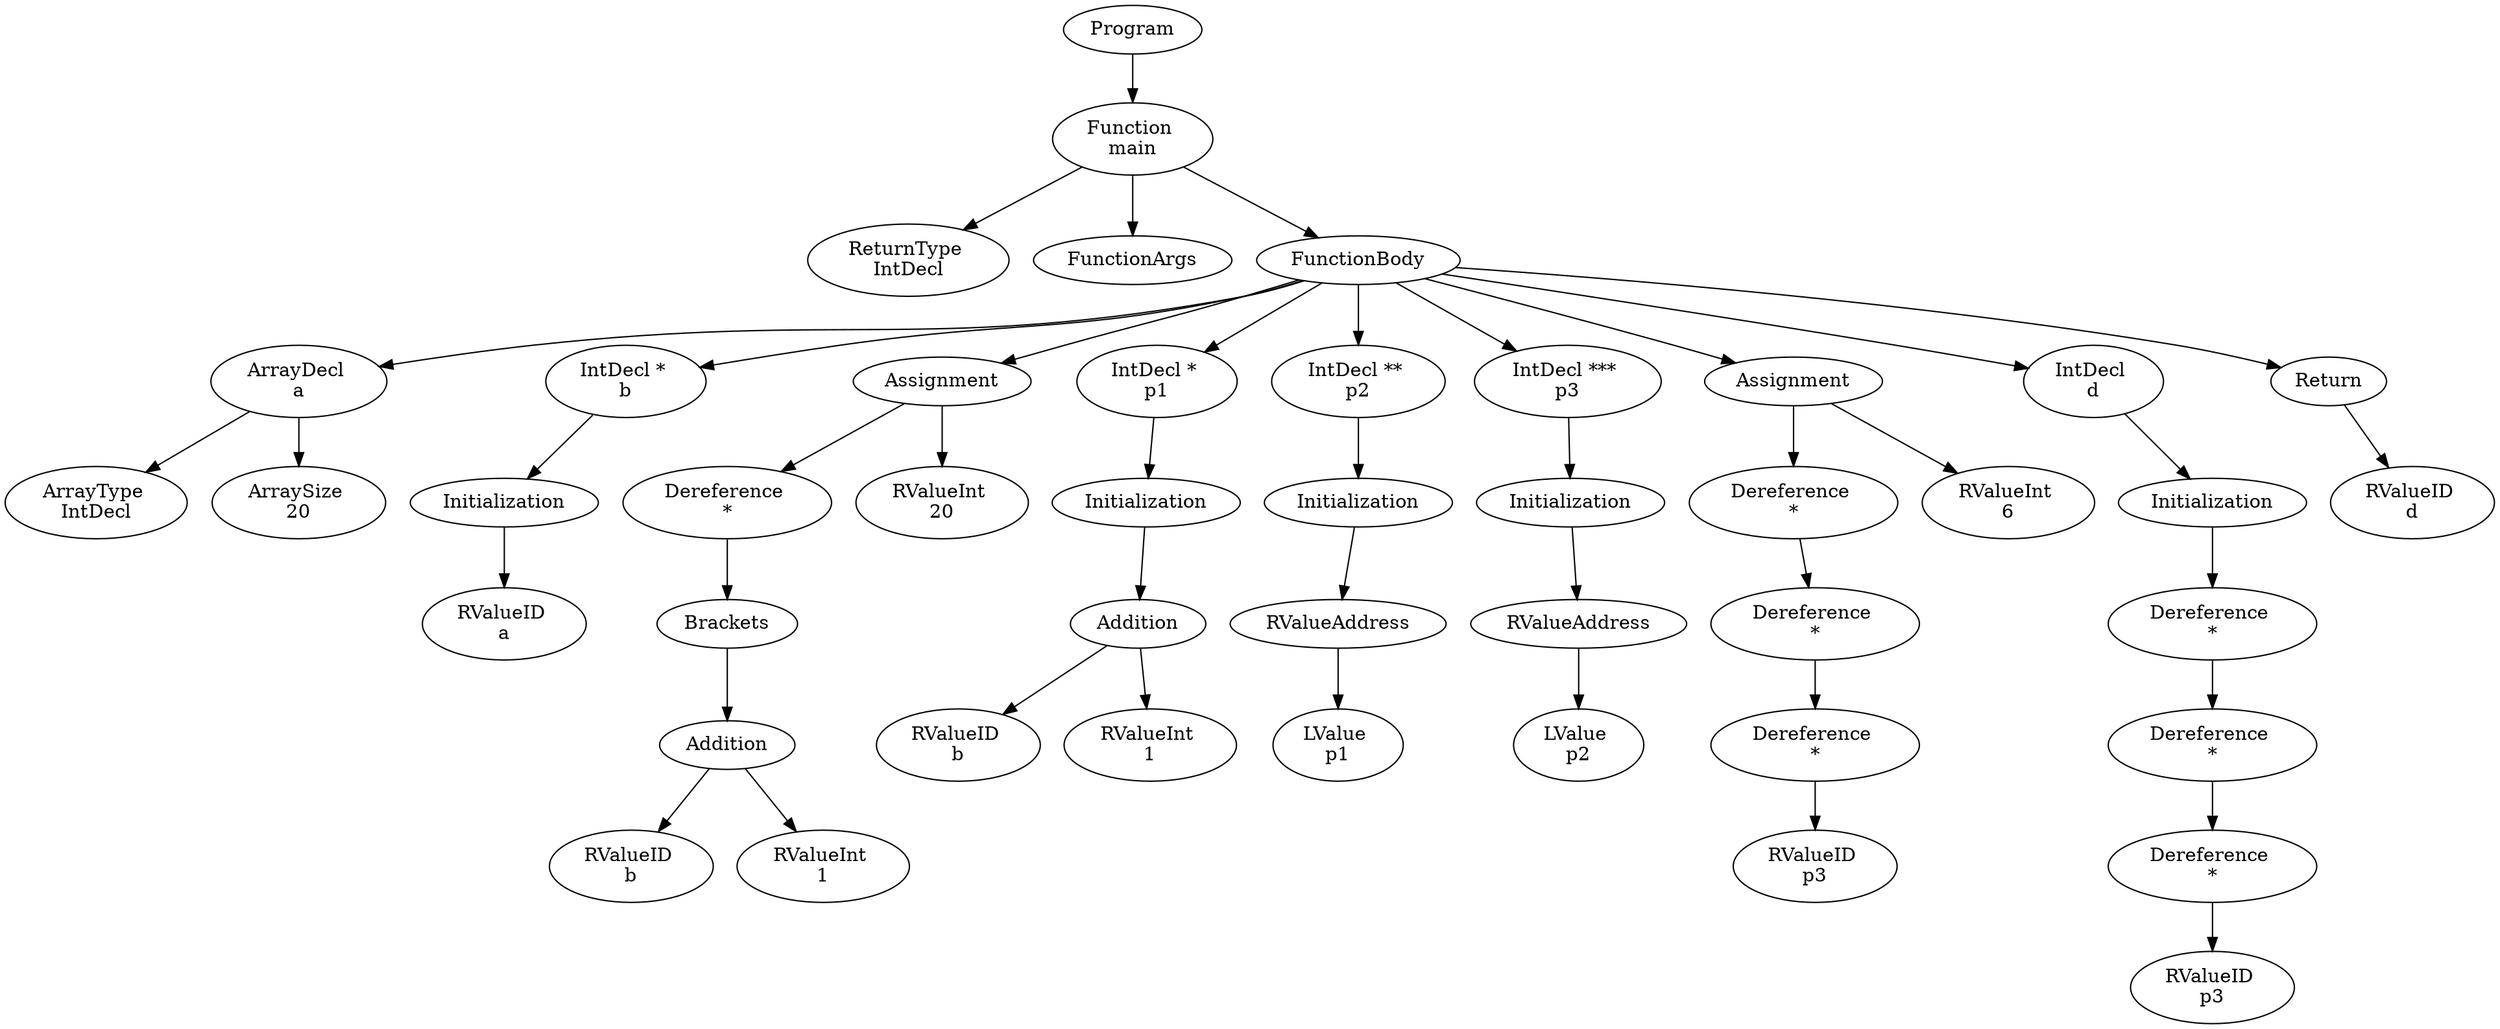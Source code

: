 digraph AST {
1 [label="Program"];
2 [label="Function \nmain"];
3 [label="ReturnType \nIntDecl"];
4 [label="FunctionArgs"];
5 [label="FunctionBody"];
6 [label="ArrayDecl \na"];
7 [label="ArrayType \nIntDecl"];
8 [label="ArraySize \n20"];
6 -> 7;
6 -> 8;
9 [label="IntDecl * \nb"];
10 [label="Initialization"];
11 [label="RValueID \na"];
10 -> 11;
9 -> 10;
12 [label="Assignment"];
13 [label="Dereference \n*"];
14 [label="Brackets"];
15 [label="Addition"];
16 [label="RValueID \nb"];
17 [label="RValueInt \n1"];
15 -> 16;
15 -> 17;
14 -> 15;
13 -> 14;
18 [label="RValueInt \n20"];
12 -> 13;
12 -> 18;
19 [label="IntDecl * \np1"];
20 [label="Initialization"];
21 [label="Addition"];
22 [label="RValueID \nb"];
23 [label="RValueInt \n1"];
21 -> 22;
21 -> 23;
20 -> 21;
19 -> 20;
24 [label="IntDecl ** \np2"];
25 [label="Initialization"];
26 [label="RValueAddress"];
27 [label="LValue \np1"];
26 -> 27;
25 -> 26;
24 -> 25;
28 [label="IntDecl *** \np3"];
29 [label="Initialization"];
30 [label="RValueAddress"];
31 [label="LValue \np2"];
30 -> 31;
29 -> 30;
28 -> 29;
32 [label="Assignment"];
33 [label="Dereference \n*"];
34 [label="Dereference \n*"];
35 [label="Dereference \n*"];
36 [label="RValueID \np3"];
35 -> 36;
34 -> 35;
33 -> 34;
37 [label="RValueInt \n6"];
32 -> 33;
32 -> 37;
38 [label="IntDecl \nd"];
39 [label="Initialization"];
40 [label="Dereference \n*"];
41 [label="Dereference \n*"];
42 [label="Dereference \n*"];
43 [label="RValueID \np3"];
42 -> 43;
41 -> 42;
40 -> 41;
39 -> 40;
38 -> 39;
44 [label="Return"];
45 [label="RValueID \nd"];
44 -> 45;
5 -> 6;
5 -> 9;
5 -> 12;
5 -> 19;
5 -> 24;
5 -> 28;
5 -> 32;
5 -> 38;
5 -> 44;
2 -> 3;
2 -> 4;
2 -> 5;
1 -> 2;
}